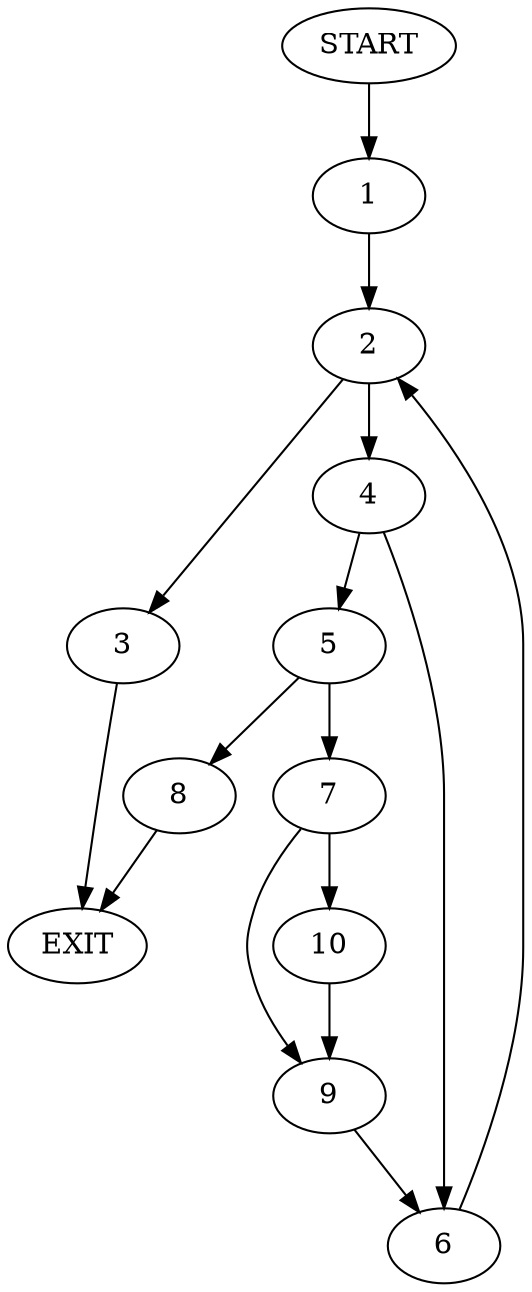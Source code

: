 digraph {
0 [label="START"]
11 [label="EXIT"]
0 -> 1
1 -> 2
2 -> 3
2 -> 4
3 -> 11
4 -> 5
4 -> 6
5 -> 7
5 -> 8
6 -> 2
7 -> 9
7 -> 10
8 -> 11
9 -> 6
10 -> 9
}
